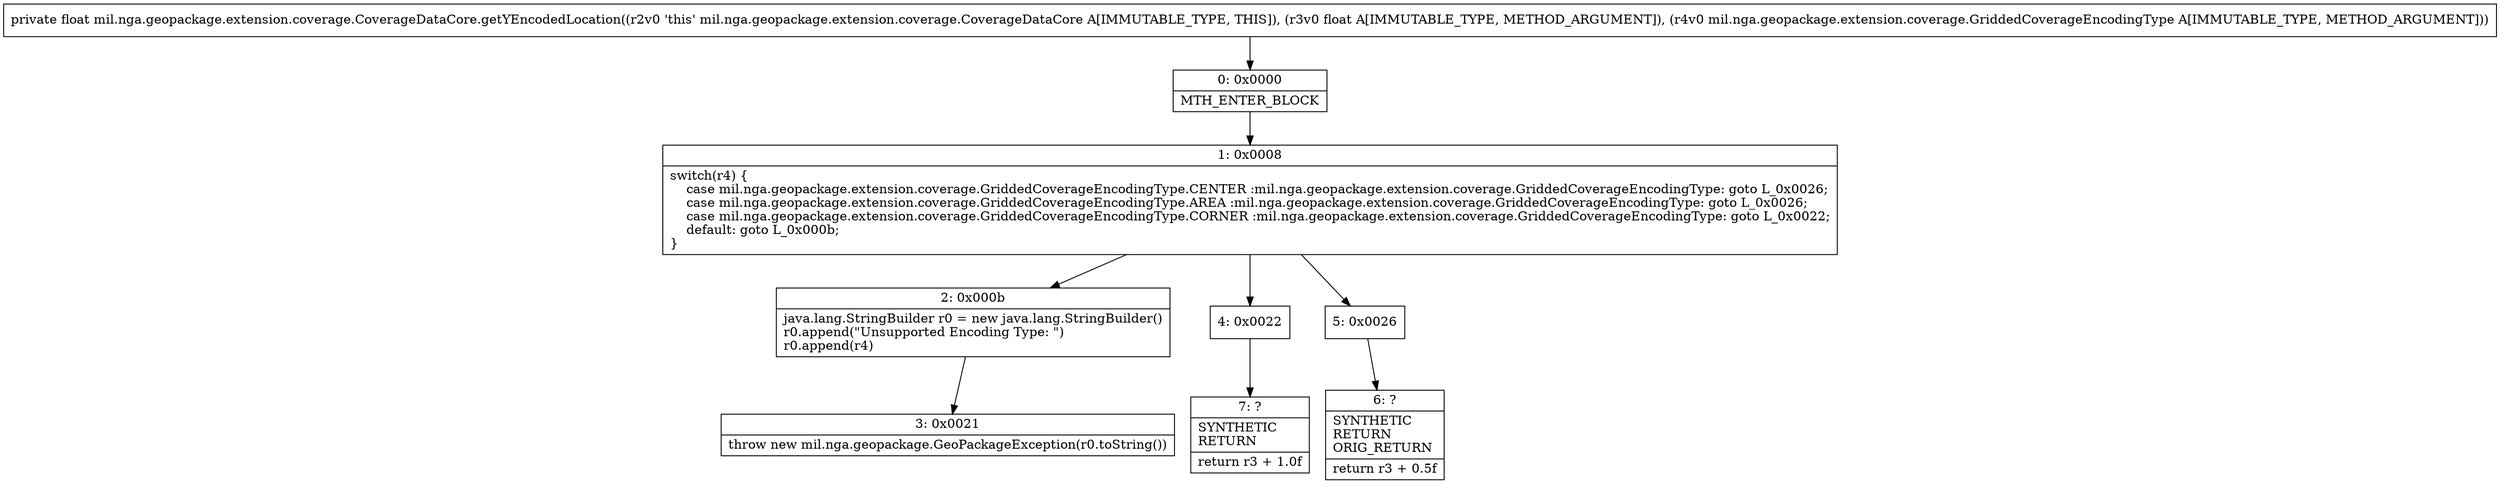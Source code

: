 digraph "CFG formil.nga.geopackage.extension.coverage.CoverageDataCore.getYEncodedLocation(FLmil\/nga\/geopackage\/extension\/coverage\/GriddedCoverageEncodingType;)F" {
Node_0 [shape=record,label="{0\:\ 0x0000|MTH_ENTER_BLOCK\l}"];
Node_1 [shape=record,label="{1\:\ 0x0008|switch(r4) \{\l    case mil.nga.geopackage.extension.coverage.GriddedCoverageEncodingType.CENTER :mil.nga.geopackage.extension.coverage.GriddedCoverageEncodingType: goto L_0x0026;\l    case mil.nga.geopackage.extension.coverage.GriddedCoverageEncodingType.AREA :mil.nga.geopackage.extension.coverage.GriddedCoverageEncodingType: goto L_0x0026;\l    case mil.nga.geopackage.extension.coverage.GriddedCoverageEncodingType.CORNER :mil.nga.geopackage.extension.coverage.GriddedCoverageEncodingType: goto L_0x0022;\l    default: goto L_0x000b;\l\}\l}"];
Node_2 [shape=record,label="{2\:\ 0x000b|java.lang.StringBuilder r0 = new java.lang.StringBuilder()\lr0.append(\"Unsupported Encoding Type: \")\lr0.append(r4)\l}"];
Node_3 [shape=record,label="{3\:\ 0x0021|throw new mil.nga.geopackage.GeoPackageException(r0.toString())\l}"];
Node_4 [shape=record,label="{4\:\ 0x0022}"];
Node_5 [shape=record,label="{5\:\ 0x0026}"];
Node_6 [shape=record,label="{6\:\ ?|SYNTHETIC\lRETURN\lORIG_RETURN\l|return r3 + 0.5f\l}"];
Node_7 [shape=record,label="{7\:\ ?|SYNTHETIC\lRETURN\l|return r3 + 1.0f\l}"];
MethodNode[shape=record,label="{private float mil.nga.geopackage.extension.coverage.CoverageDataCore.getYEncodedLocation((r2v0 'this' mil.nga.geopackage.extension.coverage.CoverageDataCore A[IMMUTABLE_TYPE, THIS]), (r3v0 float A[IMMUTABLE_TYPE, METHOD_ARGUMENT]), (r4v0 mil.nga.geopackage.extension.coverage.GriddedCoverageEncodingType A[IMMUTABLE_TYPE, METHOD_ARGUMENT])) }"];
MethodNode -> Node_0;
Node_0 -> Node_1;
Node_1 -> Node_2;
Node_1 -> Node_4;
Node_1 -> Node_5;
Node_2 -> Node_3;
Node_4 -> Node_7;
Node_5 -> Node_6;
}

